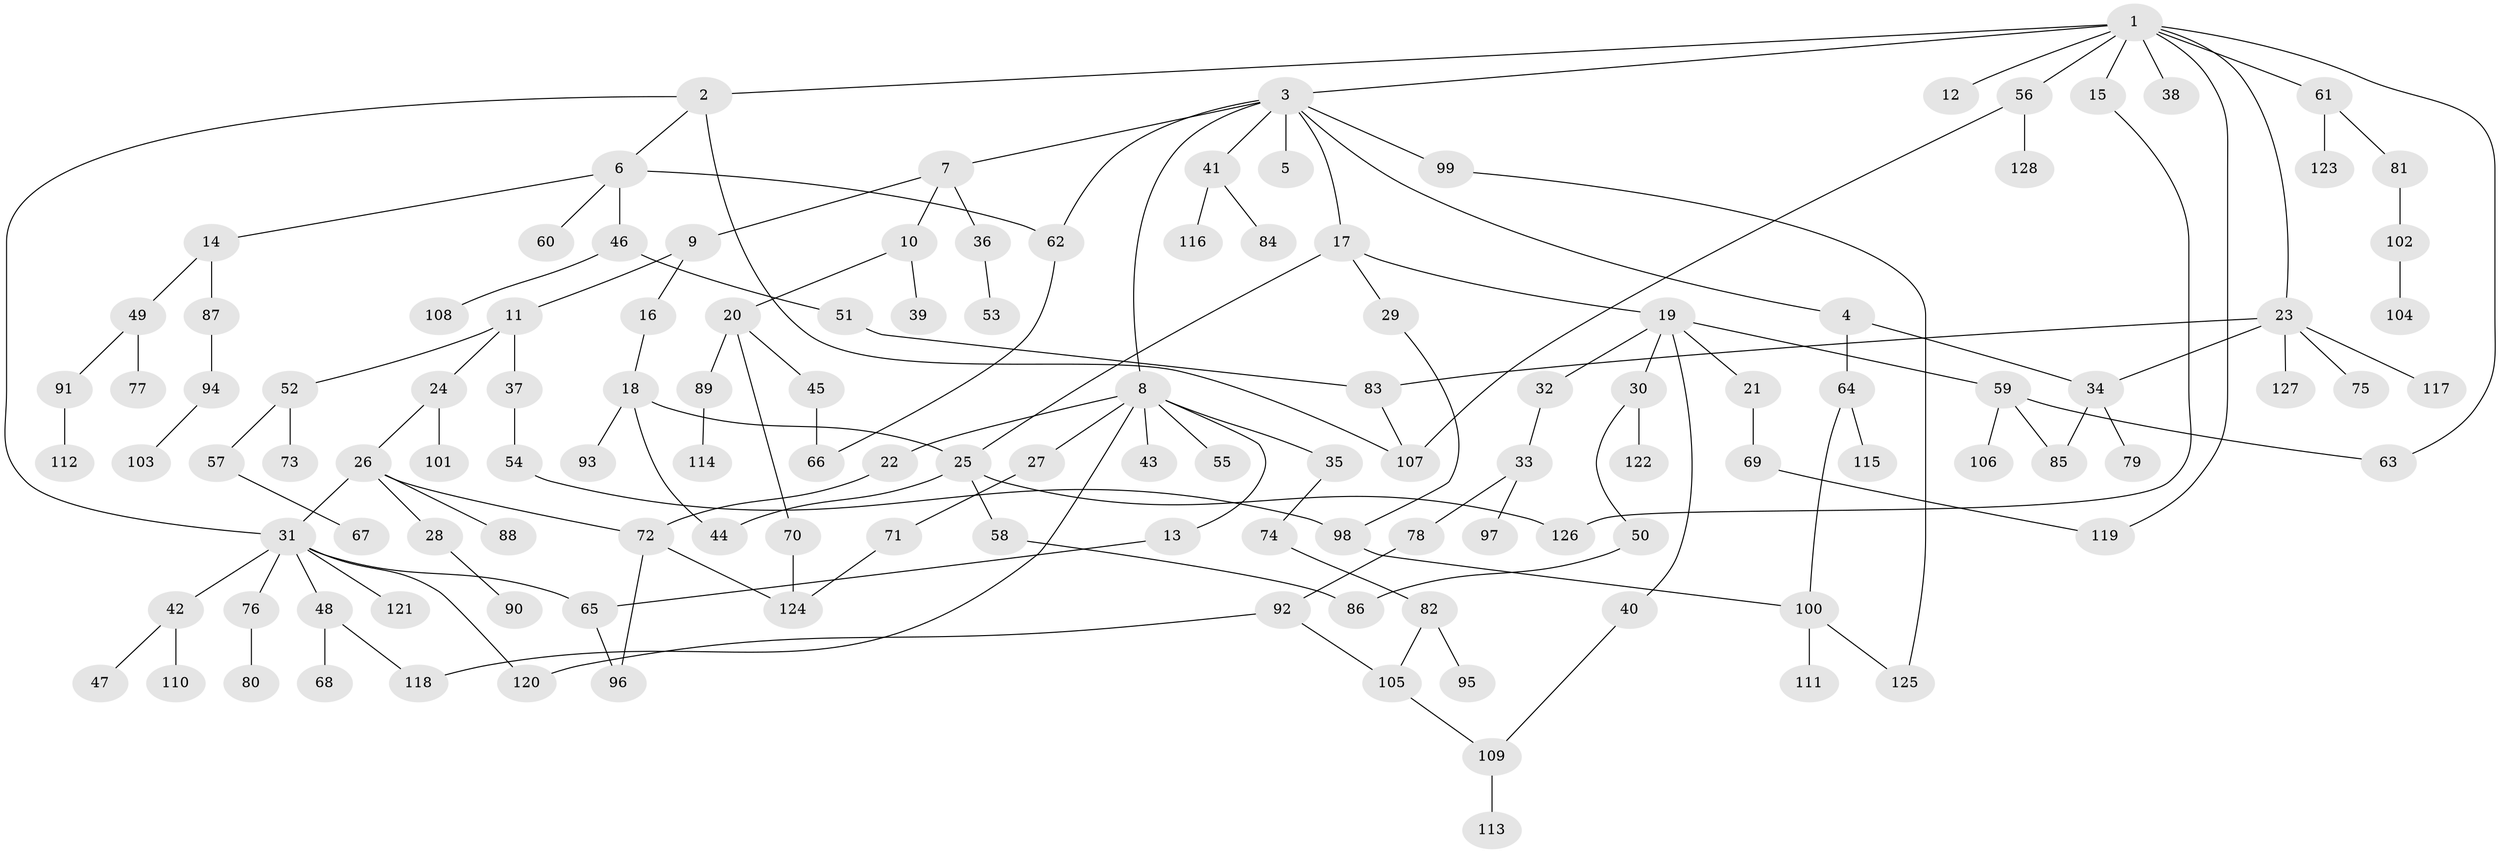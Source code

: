 // Generated by graph-tools (version 1.1) at 2025/25/03/09/25 03:25:26]
// undirected, 128 vertices, 153 edges
graph export_dot {
graph [start="1"]
  node [color=gray90,style=filled];
  1;
  2;
  3;
  4;
  5;
  6;
  7;
  8;
  9;
  10;
  11;
  12;
  13;
  14;
  15;
  16;
  17;
  18;
  19;
  20;
  21;
  22;
  23;
  24;
  25;
  26;
  27;
  28;
  29;
  30;
  31;
  32;
  33;
  34;
  35;
  36;
  37;
  38;
  39;
  40;
  41;
  42;
  43;
  44;
  45;
  46;
  47;
  48;
  49;
  50;
  51;
  52;
  53;
  54;
  55;
  56;
  57;
  58;
  59;
  60;
  61;
  62;
  63;
  64;
  65;
  66;
  67;
  68;
  69;
  70;
  71;
  72;
  73;
  74;
  75;
  76;
  77;
  78;
  79;
  80;
  81;
  82;
  83;
  84;
  85;
  86;
  87;
  88;
  89;
  90;
  91;
  92;
  93;
  94;
  95;
  96;
  97;
  98;
  99;
  100;
  101;
  102;
  103;
  104;
  105;
  106;
  107;
  108;
  109;
  110;
  111;
  112;
  113;
  114;
  115;
  116;
  117;
  118;
  119;
  120;
  121;
  122;
  123;
  124;
  125;
  126;
  127;
  128;
  1 -- 2;
  1 -- 3;
  1 -- 12;
  1 -- 15;
  1 -- 23;
  1 -- 38;
  1 -- 56;
  1 -- 61;
  1 -- 63;
  1 -- 119;
  2 -- 6;
  2 -- 107;
  2 -- 31;
  3 -- 4;
  3 -- 5;
  3 -- 7;
  3 -- 8;
  3 -- 17;
  3 -- 41;
  3 -- 62;
  3 -- 99;
  4 -- 64;
  4 -- 34;
  6 -- 14;
  6 -- 46;
  6 -- 60;
  6 -- 62;
  7 -- 9;
  7 -- 10;
  7 -- 36;
  8 -- 13;
  8 -- 22;
  8 -- 27;
  8 -- 35;
  8 -- 43;
  8 -- 55;
  8 -- 118;
  9 -- 11;
  9 -- 16;
  10 -- 20;
  10 -- 39;
  11 -- 24;
  11 -- 37;
  11 -- 52;
  13 -- 65;
  14 -- 49;
  14 -- 87;
  15 -- 126;
  16 -- 18;
  17 -- 19;
  17 -- 25;
  17 -- 29;
  18 -- 44;
  18 -- 93;
  18 -- 25;
  19 -- 21;
  19 -- 30;
  19 -- 32;
  19 -- 40;
  19 -- 59;
  20 -- 45;
  20 -- 70;
  20 -- 89;
  21 -- 69;
  22 -- 72;
  23 -- 34;
  23 -- 75;
  23 -- 83;
  23 -- 117;
  23 -- 127;
  24 -- 26;
  24 -- 101;
  25 -- 58;
  25 -- 126;
  25 -- 44;
  26 -- 28;
  26 -- 31;
  26 -- 88;
  26 -- 72;
  27 -- 71;
  28 -- 90;
  29 -- 98;
  30 -- 50;
  30 -- 122;
  31 -- 42;
  31 -- 48;
  31 -- 65;
  31 -- 76;
  31 -- 120;
  31 -- 121;
  32 -- 33;
  33 -- 78;
  33 -- 97;
  34 -- 79;
  34 -- 85;
  35 -- 74;
  36 -- 53;
  37 -- 54;
  40 -- 109;
  41 -- 84;
  41 -- 116;
  42 -- 47;
  42 -- 110;
  45 -- 66;
  46 -- 51;
  46 -- 108;
  48 -- 68;
  48 -- 118;
  49 -- 77;
  49 -- 91;
  50 -- 86;
  51 -- 83;
  52 -- 57;
  52 -- 73;
  54 -- 98;
  56 -- 128;
  56 -- 107;
  57 -- 67;
  58 -- 86;
  59 -- 106;
  59 -- 63;
  59 -- 85;
  61 -- 81;
  61 -- 123;
  62 -- 66;
  64 -- 100;
  64 -- 115;
  65 -- 96;
  69 -- 119;
  70 -- 124;
  71 -- 124;
  72 -- 96;
  72 -- 124;
  74 -- 82;
  76 -- 80;
  78 -- 92;
  81 -- 102;
  82 -- 95;
  82 -- 105;
  83 -- 107;
  87 -- 94;
  89 -- 114;
  91 -- 112;
  92 -- 120;
  92 -- 105;
  94 -- 103;
  98 -- 100;
  99 -- 125;
  100 -- 111;
  100 -- 125;
  102 -- 104;
  105 -- 109;
  109 -- 113;
}
